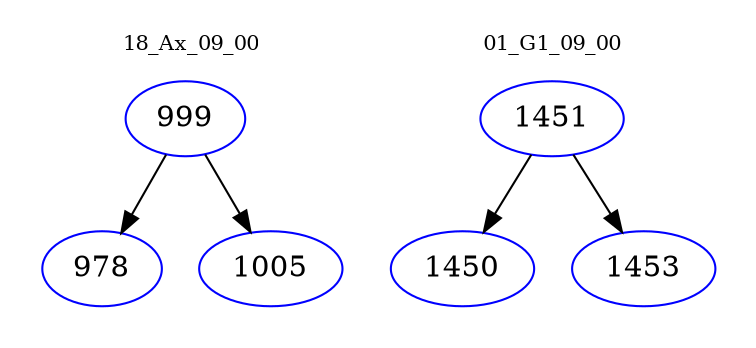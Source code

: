 digraph{
subgraph cluster_0 {
color = white
label = "18_Ax_09_00";
fontsize=10;
T0_999 [label="999", color="blue"]
T0_999 -> T0_978 [color="black"]
T0_978 [label="978", color="blue"]
T0_999 -> T0_1005 [color="black"]
T0_1005 [label="1005", color="blue"]
}
subgraph cluster_1 {
color = white
label = "01_G1_09_00";
fontsize=10;
T1_1451 [label="1451", color="blue"]
T1_1451 -> T1_1450 [color="black"]
T1_1450 [label="1450", color="blue"]
T1_1451 -> T1_1453 [color="black"]
T1_1453 [label="1453", color="blue"]
}
}
